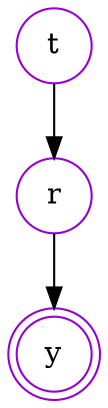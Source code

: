 digraph {   
    node [shape = doublecircle, color = darkviolet] y ;
    node [shape = circle];
    node [color= darkviolet];
    t -> r -> y;	
}